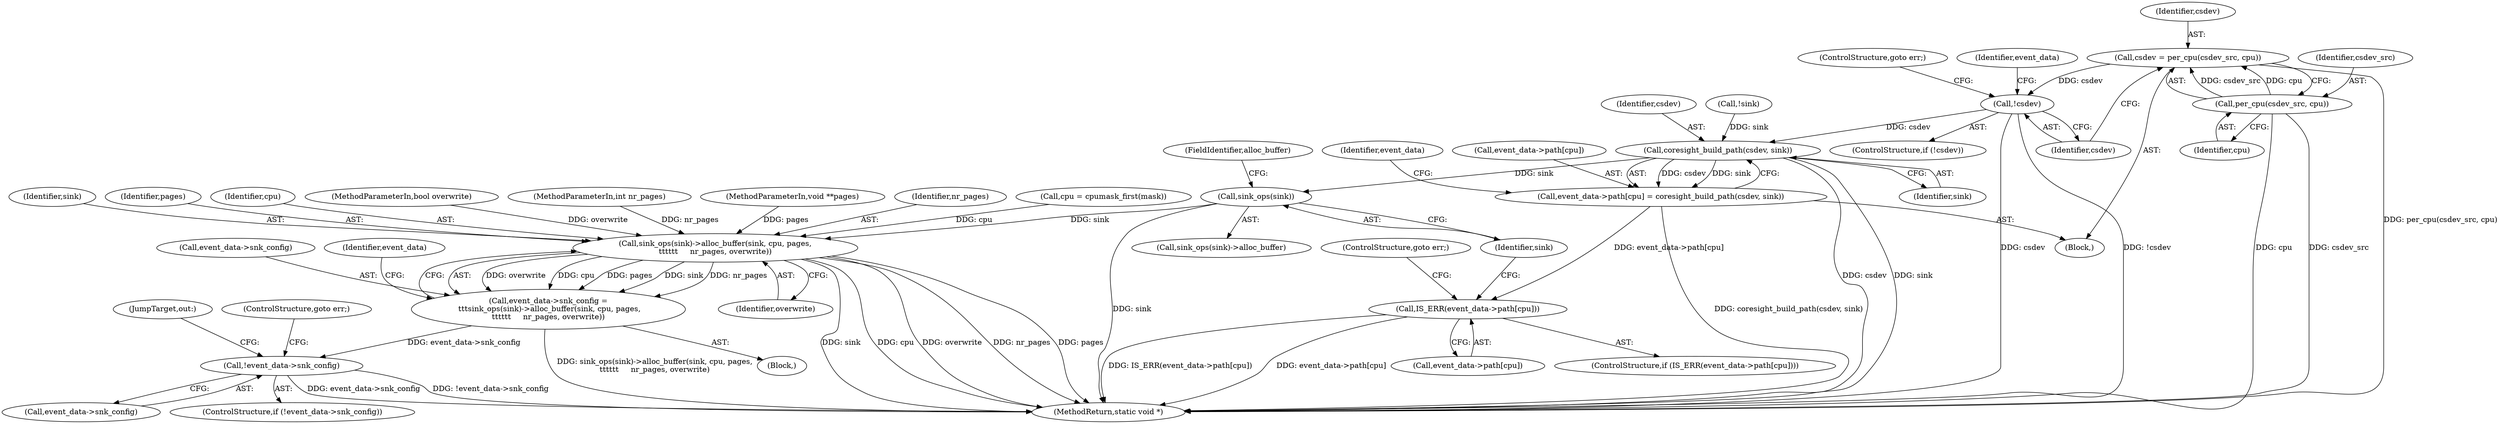 digraph "0_linux_f09444639099584bc4784dfcd85ada67c6f33e0f@pointer" {
"1000148" [label="(Call,csdev = per_cpu(csdev_src, cpu))"];
"1000150" [label="(Call,per_cpu(csdev_src, cpu))"];
"1000154" [label="(Call,!csdev)"];
"1000163" [label="(Call,coresight_build_path(csdev, sink))"];
"1000157" [label="(Call,event_data->path[cpu] = coresight_build_path(csdev, sink))"];
"1000167" [label="(Call,IS_ERR(event_data->path[cpu]))"];
"1000177" [label="(Call,sink_ops(sink))"];
"1000189" [label="(Call,sink_ops(sink)->alloc_buffer(sink, cpu, pages,\n\t\t\t\t\t\t     nr_pages, overwrite))"];
"1000185" [label="(Call,event_data->snk_config =\n \t\t\tsink_ops(sink)->alloc_buffer(sink, cpu, pages,\n\t\t\t\t\t\t     nr_pages, overwrite))"];
"1000196" [label="(Call,!event_data->snk_config)"];
"1000173" [label="(ControlStructure,goto err;)"];
"1000190" [label="(Identifier,sink)"];
"1000177" [label="(Call,sink_ops(sink))"];
"1000194" [label="(Identifier,overwrite)"];
"1000192" [label="(Identifier,pages)"];
"1000156" [label="(ControlStructure,goto err;)"];
"1000168" [label="(Call,event_data->path[cpu])"];
"1000150" [label="(Call,per_cpu(csdev_src, cpu))"];
"1000200" [label="(ControlStructure,goto err;)"];
"1000186" [label="(Call,event_data->snk_config)"];
"1000195" [label="(ControlStructure,if (!event_data->snk_config))"];
"1000155" [label="(Identifier,csdev)"];
"1000152" [label="(Identifier,cpu)"];
"1000166" [label="(ControlStructure,if (IS_ERR(event_data->path[cpu])))"];
"1000164" [label="(Identifier,csdev)"];
"1000191" [label="(Identifier,cpu)"];
"1000198" [label="(Identifier,event_data)"];
"1000211" [label="(MethodReturn,static void *)"];
"1000157" [label="(Call,event_data->path[cpu] = coresight_build_path(csdev, sink))"];
"1000108" [label="(MethodParameterIn,bool overwrite)"];
"1000197" [label="(Call,event_data->snk_config)"];
"1000178" [label="(Identifier,sink)"];
"1000201" [label="(JumpTarget,out:)"];
"1000189" [label="(Call,sink_ops(sink)->alloc_buffer(sink, cpu, pages,\n\t\t\t\t\t\t     nr_pages, overwrite))"];
"1000176" [label="(Call,sink_ops(sink)->alloc_buffer)"];
"1000107" [label="(MethodParameterIn,int nr_pages)"];
"1000170" [label="(Identifier,event_data)"];
"1000146" [label="(Block,)"];
"1000106" [label="(MethodParameterIn,void **pages)"];
"1000158" [label="(Call,event_data->path[cpu])"];
"1000196" [label="(Call,!event_data->snk_config)"];
"1000148" [label="(Call,csdev = per_cpu(csdev_src, cpu))"];
"1000149" [label="(Identifier,csdev)"];
"1000153" [label="(ControlStructure,if (!csdev))"];
"1000163" [label="(Call,coresight_build_path(csdev, sink))"];
"1000109" [label="(Block,)"];
"1000154" [label="(Call,!csdev)"];
"1000160" [label="(Identifier,event_data)"];
"1000179" [label="(FieldIdentifier,alloc_buffer)"];
"1000193" [label="(Identifier,nr_pages)"];
"1000131" [label="(Call,!sink)"];
"1000167" [label="(Call,IS_ERR(event_data->path[cpu]))"];
"1000181" [label="(Call,cpu = cpumask_first(mask))"];
"1000185" [label="(Call,event_data->snk_config =\n \t\t\tsink_ops(sink)->alloc_buffer(sink, cpu, pages,\n\t\t\t\t\t\t     nr_pages, overwrite))"];
"1000151" [label="(Identifier,csdev_src)"];
"1000165" [label="(Identifier,sink)"];
"1000148" -> "1000146"  [label="AST: "];
"1000148" -> "1000150"  [label="CFG: "];
"1000149" -> "1000148"  [label="AST: "];
"1000150" -> "1000148"  [label="AST: "];
"1000155" -> "1000148"  [label="CFG: "];
"1000148" -> "1000211"  [label="DDG: per_cpu(csdev_src, cpu)"];
"1000150" -> "1000148"  [label="DDG: csdev_src"];
"1000150" -> "1000148"  [label="DDG: cpu"];
"1000148" -> "1000154"  [label="DDG: csdev"];
"1000150" -> "1000152"  [label="CFG: "];
"1000151" -> "1000150"  [label="AST: "];
"1000152" -> "1000150"  [label="AST: "];
"1000150" -> "1000211"  [label="DDG: csdev_src"];
"1000150" -> "1000211"  [label="DDG: cpu"];
"1000154" -> "1000153"  [label="AST: "];
"1000154" -> "1000155"  [label="CFG: "];
"1000155" -> "1000154"  [label="AST: "];
"1000156" -> "1000154"  [label="CFG: "];
"1000160" -> "1000154"  [label="CFG: "];
"1000154" -> "1000211"  [label="DDG: !csdev"];
"1000154" -> "1000211"  [label="DDG: csdev"];
"1000154" -> "1000163"  [label="DDG: csdev"];
"1000163" -> "1000157"  [label="AST: "];
"1000163" -> "1000165"  [label="CFG: "];
"1000164" -> "1000163"  [label="AST: "];
"1000165" -> "1000163"  [label="AST: "];
"1000157" -> "1000163"  [label="CFG: "];
"1000163" -> "1000211"  [label="DDG: csdev"];
"1000163" -> "1000211"  [label="DDG: sink"];
"1000163" -> "1000157"  [label="DDG: csdev"];
"1000163" -> "1000157"  [label="DDG: sink"];
"1000131" -> "1000163"  [label="DDG: sink"];
"1000163" -> "1000177"  [label="DDG: sink"];
"1000157" -> "1000146"  [label="AST: "];
"1000158" -> "1000157"  [label="AST: "];
"1000170" -> "1000157"  [label="CFG: "];
"1000157" -> "1000211"  [label="DDG: coresight_build_path(csdev, sink)"];
"1000157" -> "1000167"  [label="DDG: event_data->path[cpu]"];
"1000167" -> "1000166"  [label="AST: "];
"1000167" -> "1000168"  [label="CFG: "];
"1000168" -> "1000167"  [label="AST: "];
"1000173" -> "1000167"  [label="CFG: "];
"1000178" -> "1000167"  [label="CFG: "];
"1000167" -> "1000211"  [label="DDG: event_data->path[cpu]"];
"1000167" -> "1000211"  [label="DDG: IS_ERR(event_data->path[cpu])"];
"1000177" -> "1000176"  [label="AST: "];
"1000177" -> "1000178"  [label="CFG: "];
"1000178" -> "1000177"  [label="AST: "];
"1000179" -> "1000177"  [label="CFG: "];
"1000177" -> "1000211"  [label="DDG: sink"];
"1000177" -> "1000189"  [label="DDG: sink"];
"1000189" -> "1000185"  [label="AST: "];
"1000189" -> "1000194"  [label="CFG: "];
"1000190" -> "1000189"  [label="AST: "];
"1000191" -> "1000189"  [label="AST: "];
"1000192" -> "1000189"  [label="AST: "];
"1000193" -> "1000189"  [label="AST: "];
"1000194" -> "1000189"  [label="AST: "];
"1000185" -> "1000189"  [label="CFG: "];
"1000189" -> "1000211"  [label="DDG: overwrite"];
"1000189" -> "1000211"  [label="DDG: sink"];
"1000189" -> "1000211"  [label="DDG: cpu"];
"1000189" -> "1000211"  [label="DDG: nr_pages"];
"1000189" -> "1000211"  [label="DDG: pages"];
"1000189" -> "1000185"  [label="DDG: overwrite"];
"1000189" -> "1000185"  [label="DDG: cpu"];
"1000189" -> "1000185"  [label="DDG: pages"];
"1000189" -> "1000185"  [label="DDG: sink"];
"1000189" -> "1000185"  [label="DDG: nr_pages"];
"1000181" -> "1000189"  [label="DDG: cpu"];
"1000106" -> "1000189"  [label="DDG: pages"];
"1000107" -> "1000189"  [label="DDG: nr_pages"];
"1000108" -> "1000189"  [label="DDG: overwrite"];
"1000185" -> "1000109"  [label="AST: "];
"1000186" -> "1000185"  [label="AST: "];
"1000198" -> "1000185"  [label="CFG: "];
"1000185" -> "1000211"  [label="DDG: sink_ops(sink)->alloc_buffer(sink, cpu, pages,\n\t\t\t\t\t\t     nr_pages, overwrite)"];
"1000185" -> "1000196"  [label="DDG: event_data->snk_config"];
"1000196" -> "1000195"  [label="AST: "];
"1000196" -> "1000197"  [label="CFG: "];
"1000197" -> "1000196"  [label="AST: "];
"1000200" -> "1000196"  [label="CFG: "];
"1000201" -> "1000196"  [label="CFG: "];
"1000196" -> "1000211"  [label="DDG: event_data->snk_config"];
"1000196" -> "1000211"  [label="DDG: !event_data->snk_config"];
}
